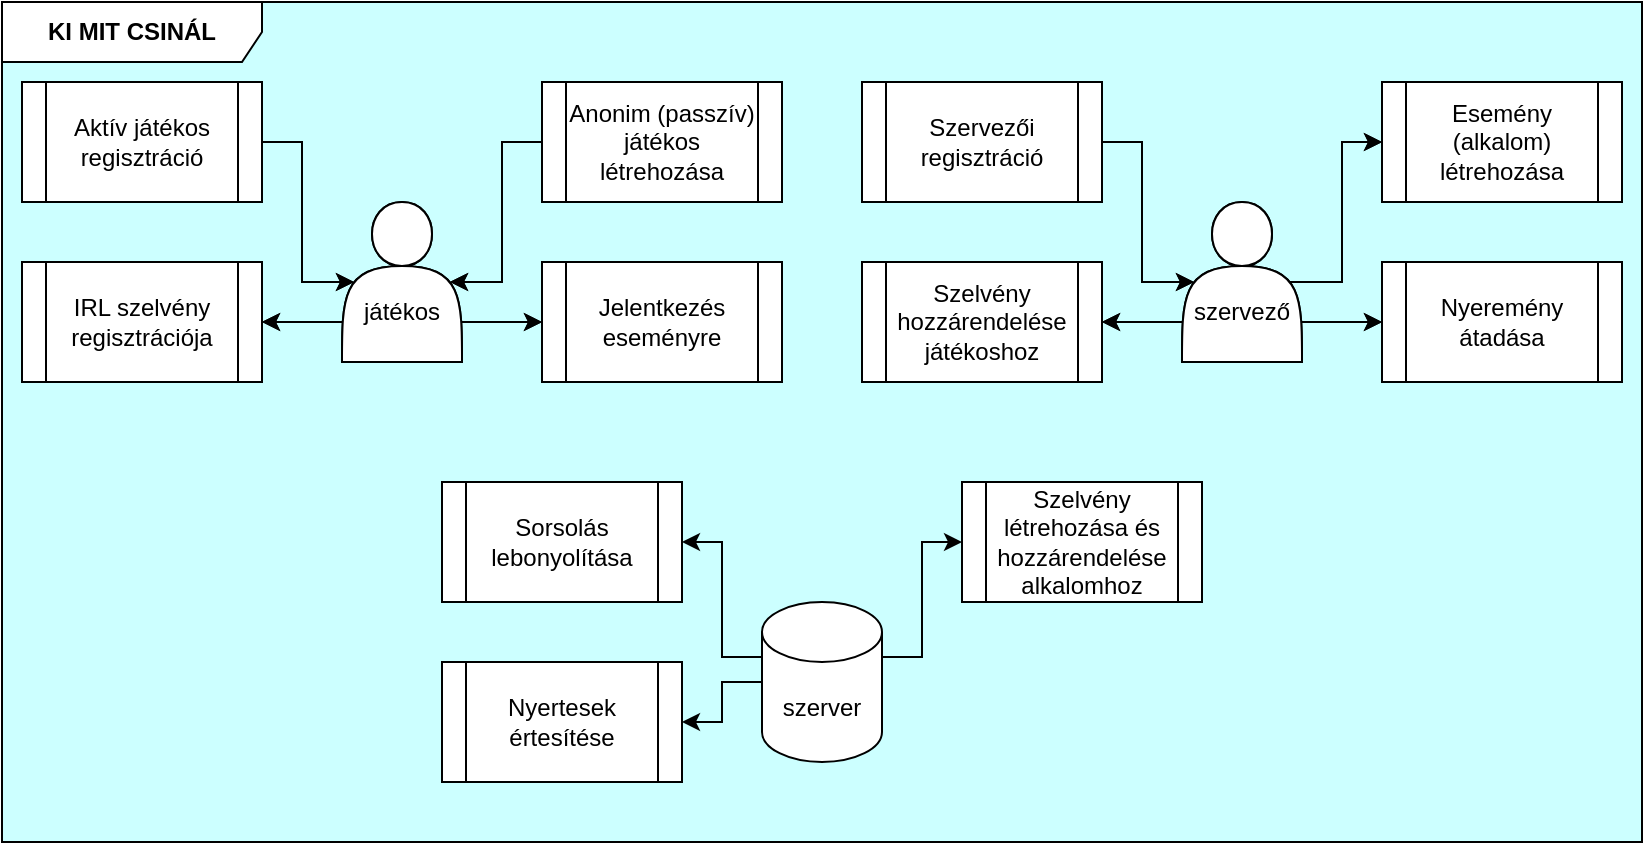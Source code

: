 <mxfile version="14.5.1" type="device" pages="3"><diagram id="Pa52Naa3DadSlXG4nbdd" name="Teljes folyamat"><mxGraphModel dx="1086" dy="806" grid="1" gridSize="10" guides="1" tooltips="1" connect="1" arrows="1" fold="1" page="1" pageScale="1" pageWidth="827" pageHeight="1169" background="none" math="0" shadow="0"><root><mxCell id="RRLvmpOe_c0isME0RtuZ-0"/><mxCell id="RRLvmpOe_c0isME0RtuZ-1" parent="RRLvmpOe_c0isME0RtuZ-0"/><mxCell id="oOJLSy2YAkEwcH70_tTQ-42" value="KI MIT CSINÁL" style="shape=umlFrame;whiteSpace=wrap;html=1;width=130;height=30;fontStyle=1;swimlaneFillColor=#CCFFFF;gradientColor=#ffffff;gradientDirection=north;" parent="RRLvmpOe_c0isME0RtuZ-1" vertex="1"><mxGeometry x="4" y="20" width="820" height="420" as="geometry"/></mxCell><mxCell id="oOJLSy2YAkEwcH70_tTQ-43" value="user" parent="RRLvmpOe_c0isME0RtuZ-0"/><mxCell id="oOJLSy2YAkEwcH70_tTQ-44" value="" style="edgeStyle=orthogonalEdgeStyle;rounded=0;orthogonalLoop=1;jettySize=auto;html=1;entryX=0.1;entryY=0.5;entryDx=0;entryDy=0;entryPerimeter=0;" parent="oOJLSy2YAkEwcH70_tTQ-43" source="oOJLSy2YAkEwcH70_tTQ-45" target="oOJLSy2YAkEwcH70_tTQ-50" edge="1"><mxGeometry relative="1" as="geometry"/></mxCell><mxCell id="oOJLSy2YAkEwcH70_tTQ-45" value="Aktív játékos regisztráció" style="shape=process;whiteSpace=wrap;html=1;backgroundOutline=1;" parent="oOJLSy2YAkEwcH70_tTQ-43" vertex="1"><mxGeometry x="14" y="60" width="120" height="60" as="geometry"/></mxCell><mxCell id="oOJLSy2YAkEwcH70_tTQ-46" value="" style="edgeStyle=orthogonalEdgeStyle;rounded=0;orthogonalLoop=1;jettySize=auto;html=1;entryX=0.9;entryY=0.5;entryDx=0;entryDy=0;entryPerimeter=0;" parent="oOJLSy2YAkEwcH70_tTQ-43" source="oOJLSy2YAkEwcH70_tTQ-47" target="oOJLSy2YAkEwcH70_tTQ-50" edge="1"><mxGeometry relative="1" as="geometry"/></mxCell><mxCell id="oOJLSy2YAkEwcH70_tTQ-47" value="Anonim (passzív) játékos létrehozása" style="shape=process;whiteSpace=wrap;html=1;backgroundOutline=1;" parent="oOJLSy2YAkEwcH70_tTQ-43" vertex="1"><mxGeometry x="274" y="60" width="120" height="60" as="geometry"/></mxCell><mxCell id="oOJLSy2YAkEwcH70_tTQ-48" value="" style="edgeStyle=orthogonalEdgeStyle;rounded=0;orthogonalLoop=1;jettySize=auto;html=1;exitX=1;exitY=0.75;exitDx=0;exitDy=0;" parent="oOJLSy2YAkEwcH70_tTQ-43" source="oOJLSy2YAkEwcH70_tTQ-50" target="oOJLSy2YAkEwcH70_tTQ-51" edge="1"><mxGeometry relative="1" as="geometry"/></mxCell><mxCell id="oOJLSy2YAkEwcH70_tTQ-49" style="edgeStyle=orthogonalEdgeStyle;rounded=0;orthogonalLoop=1;jettySize=auto;html=1;exitX=0;exitY=0.75;exitDx=0;exitDy=0;entryX=1;entryY=0.5;entryDx=0;entryDy=0;" parent="oOJLSy2YAkEwcH70_tTQ-43" source="oOJLSy2YAkEwcH70_tTQ-50" target="oOJLSy2YAkEwcH70_tTQ-52" edge="1"><mxGeometry relative="1" as="geometry"/></mxCell><mxCell id="oOJLSy2YAkEwcH70_tTQ-50" value="&lt;br&gt;&lt;br&gt;játékos" style="shape=actor;whiteSpace=wrap;html=1;" parent="oOJLSy2YAkEwcH70_tTQ-43" vertex="1"><mxGeometry x="174" y="120" width="60" height="80" as="geometry"/></mxCell><mxCell id="oOJLSy2YAkEwcH70_tTQ-51" value="Jelentkezés eseményre" style="shape=process;whiteSpace=wrap;html=1;backgroundOutline=1;" parent="oOJLSy2YAkEwcH70_tTQ-43" vertex="1"><mxGeometry x="274" y="150" width="120" height="60" as="geometry"/></mxCell><mxCell id="oOJLSy2YAkEwcH70_tTQ-52" value="IRL szelvény regisztrációja" style="shape=process;whiteSpace=wrap;html=1;backgroundOutline=1;" parent="oOJLSy2YAkEwcH70_tTQ-43" vertex="1"><mxGeometry x="14" y="150" width="120" height="60" as="geometry"/></mxCell><mxCell id="oOJLSy2YAkEwcH70_tTQ-72" value="" style="edgeStyle=orthogonalEdgeStyle;rounded=0;orthogonalLoop=1;jettySize=auto;html=1;entryX=0.1;entryY=0.5;entryDx=0;entryDy=0;entryPerimeter=0;" parent="oOJLSy2YAkEwcH70_tTQ-43" source="oOJLSy2YAkEwcH70_tTQ-73" target="oOJLSy2YAkEwcH70_tTQ-78" edge="1"><mxGeometry relative="1" as="geometry"/></mxCell><mxCell id="oOJLSy2YAkEwcH70_tTQ-73" value="Aktív játékos regisztráció" style="shape=process;whiteSpace=wrap;html=1;backgroundOutline=1;" parent="oOJLSy2YAkEwcH70_tTQ-43" vertex="1"><mxGeometry x="14" y="60" width="120" height="60" as="geometry"/></mxCell><mxCell id="oOJLSy2YAkEwcH70_tTQ-74" value="" style="edgeStyle=orthogonalEdgeStyle;rounded=0;orthogonalLoop=1;jettySize=auto;html=1;entryX=0.9;entryY=0.5;entryDx=0;entryDy=0;entryPerimeter=0;" parent="oOJLSy2YAkEwcH70_tTQ-43" source="oOJLSy2YAkEwcH70_tTQ-75" target="oOJLSy2YAkEwcH70_tTQ-78" edge="1"><mxGeometry relative="1" as="geometry"/></mxCell><mxCell id="oOJLSy2YAkEwcH70_tTQ-75" value="Anonim (passzív) játékos létrehozása" style="shape=process;whiteSpace=wrap;html=1;backgroundOutline=1;" parent="oOJLSy2YAkEwcH70_tTQ-43" vertex="1"><mxGeometry x="274" y="60" width="120" height="60" as="geometry"/></mxCell><mxCell id="oOJLSy2YAkEwcH70_tTQ-76" value="" style="edgeStyle=orthogonalEdgeStyle;rounded=0;orthogonalLoop=1;jettySize=auto;html=1;exitX=1;exitY=0.75;exitDx=0;exitDy=0;" parent="oOJLSy2YAkEwcH70_tTQ-43" source="oOJLSy2YAkEwcH70_tTQ-78" target="oOJLSy2YAkEwcH70_tTQ-79" edge="1"><mxGeometry relative="1" as="geometry"/></mxCell><mxCell id="oOJLSy2YAkEwcH70_tTQ-77" style="edgeStyle=orthogonalEdgeStyle;rounded=0;orthogonalLoop=1;jettySize=auto;html=1;exitX=0;exitY=0.75;exitDx=0;exitDy=0;entryX=1;entryY=0.5;entryDx=0;entryDy=0;" parent="oOJLSy2YAkEwcH70_tTQ-43" source="oOJLSy2YAkEwcH70_tTQ-78" target="oOJLSy2YAkEwcH70_tTQ-80" edge="1"><mxGeometry relative="1" as="geometry"/></mxCell><mxCell id="oOJLSy2YAkEwcH70_tTQ-78" value="&lt;br&gt;&lt;br&gt;játékos" style="shape=actor;whiteSpace=wrap;html=1;" parent="oOJLSy2YAkEwcH70_tTQ-43" vertex="1"><mxGeometry x="174" y="120" width="60" height="80" as="geometry"/></mxCell><mxCell id="oOJLSy2YAkEwcH70_tTQ-79" value="Jelentkezés eseményre" style="shape=process;whiteSpace=wrap;html=1;backgroundOutline=1;" parent="oOJLSy2YAkEwcH70_tTQ-43" vertex="1"><mxGeometry x="274" y="150" width="120" height="60" as="geometry"/></mxCell><mxCell id="oOJLSy2YAkEwcH70_tTQ-80" value="IRL szelvény regisztrációja" style="shape=process;whiteSpace=wrap;html=1;backgroundOutline=1;" parent="oOJLSy2YAkEwcH70_tTQ-43" vertex="1"><mxGeometry x="14" y="150" width="120" height="60" as="geometry"/></mxCell><mxCell id="oOJLSy2YAkEwcH70_tTQ-53" value="szervező" parent="RRLvmpOe_c0isME0RtuZ-0"/><mxCell id="oOJLSy2YAkEwcH70_tTQ-63" value="Esemény (alkalom) létrehozása" style="shape=process;whiteSpace=wrap;html=1;backgroundOutline=1;" parent="oOJLSy2YAkEwcH70_tTQ-53" vertex="1"><mxGeometry x="694" y="60" width="120" height="60" as="geometry"/></mxCell><mxCell id="oOJLSy2YAkEwcH70_tTQ-64" value="" style="edgeStyle=orthogonalEdgeStyle;rounded=0;orthogonalLoop=1;jettySize=auto;html=1;entryX=0.1;entryY=0.5;entryDx=0;entryDy=0;entryPerimeter=0;" parent="oOJLSy2YAkEwcH70_tTQ-53" source="oOJLSy2YAkEwcH70_tTQ-65" target="oOJLSy2YAkEwcH70_tTQ-71" edge="1"><mxGeometry relative="1" as="geometry"/></mxCell><mxCell id="oOJLSy2YAkEwcH70_tTQ-65" value="Szervezői regisztráció" style="shape=process;whiteSpace=wrap;html=1;backgroundOutline=1;" parent="oOJLSy2YAkEwcH70_tTQ-53" vertex="1"><mxGeometry x="434" y="60" width="120" height="60" as="geometry"/></mxCell><mxCell id="oOJLSy2YAkEwcH70_tTQ-66" value="Szelvény hozzárendelése játékoshoz" style="shape=process;whiteSpace=wrap;html=1;backgroundOutline=1;" parent="oOJLSy2YAkEwcH70_tTQ-53" vertex="1"><mxGeometry x="434" y="150" width="120" height="60" as="geometry"/></mxCell><mxCell id="oOJLSy2YAkEwcH70_tTQ-67" value="Nyeremény átadása" style="shape=process;whiteSpace=wrap;html=1;backgroundOutline=1;" parent="oOJLSy2YAkEwcH70_tTQ-53" vertex="1"><mxGeometry x="694" y="150" width="120" height="60" as="geometry"/></mxCell><mxCell id="oOJLSy2YAkEwcH70_tTQ-68" style="edgeStyle=orthogonalEdgeStyle;rounded=0;orthogonalLoop=1;jettySize=auto;html=1;exitX=0;exitY=0.75;exitDx=0;exitDy=0;entryX=1;entryY=0.5;entryDx=0;entryDy=0;" parent="oOJLSy2YAkEwcH70_tTQ-53" source="oOJLSy2YAkEwcH70_tTQ-71" target="oOJLSy2YAkEwcH70_tTQ-66" edge="1"><mxGeometry relative="1" as="geometry"/></mxCell><mxCell id="oOJLSy2YAkEwcH70_tTQ-69" style="edgeStyle=orthogonalEdgeStyle;rounded=0;orthogonalLoop=1;jettySize=auto;html=1;exitX=1;exitY=0.75;exitDx=0;exitDy=0;entryX=0;entryY=0.5;entryDx=0;entryDy=0;" parent="oOJLSy2YAkEwcH70_tTQ-53" source="oOJLSy2YAkEwcH70_tTQ-71" target="oOJLSy2YAkEwcH70_tTQ-67" edge="1"><mxGeometry relative="1" as="geometry"/></mxCell><mxCell id="oOJLSy2YAkEwcH70_tTQ-70" style="edgeStyle=orthogonalEdgeStyle;rounded=0;orthogonalLoop=1;jettySize=auto;html=1;exitX=0.9;exitY=0.5;exitDx=0;exitDy=0;exitPerimeter=0;entryX=0;entryY=0.5;entryDx=0;entryDy=0;" parent="oOJLSy2YAkEwcH70_tTQ-53" source="oOJLSy2YAkEwcH70_tTQ-71" target="oOJLSy2YAkEwcH70_tTQ-63" edge="1"><mxGeometry relative="1" as="geometry"/></mxCell><mxCell id="oOJLSy2YAkEwcH70_tTQ-71" value="&lt;br&gt;&lt;br&gt;szervező" style="shape=actor;whiteSpace=wrap;html=1;" parent="oOJLSy2YAkEwcH70_tTQ-53" vertex="1"><mxGeometry x="594" y="120" width="60" height="80" as="geometry"/></mxCell><mxCell id="oOJLSy2YAkEwcH70_tTQ-99" value="Esemény (alkalom) létrehozása" style="shape=process;whiteSpace=wrap;html=1;backgroundOutline=1;" parent="oOJLSy2YAkEwcH70_tTQ-53" vertex="1"><mxGeometry x="694" y="60" width="120" height="60" as="geometry"/></mxCell><mxCell id="oOJLSy2YAkEwcH70_tTQ-100" value="" style="edgeStyle=orthogonalEdgeStyle;rounded=0;orthogonalLoop=1;jettySize=auto;html=1;entryX=0.1;entryY=0.5;entryDx=0;entryDy=0;entryPerimeter=0;" parent="oOJLSy2YAkEwcH70_tTQ-53" source="oOJLSy2YAkEwcH70_tTQ-101" target="oOJLSy2YAkEwcH70_tTQ-107" edge="1"><mxGeometry relative="1" as="geometry"/></mxCell><mxCell id="oOJLSy2YAkEwcH70_tTQ-101" value="Szervezői regisztráció" style="shape=process;whiteSpace=wrap;html=1;backgroundOutline=1;" parent="oOJLSy2YAkEwcH70_tTQ-53" vertex="1"><mxGeometry x="434" y="60" width="120" height="60" as="geometry"/></mxCell><mxCell id="oOJLSy2YAkEwcH70_tTQ-102" value="Szelvény hozzárendelése játékoshoz" style="shape=process;whiteSpace=wrap;html=1;backgroundOutline=1;" parent="oOJLSy2YAkEwcH70_tTQ-53" vertex="1"><mxGeometry x="434" y="150" width="120" height="60" as="geometry"/></mxCell><mxCell id="oOJLSy2YAkEwcH70_tTQ-103" value="Nyeremény átadása" style="shape=process;whiteSpace=wrap;html=1;backgroundOutline=1;" parent="oOJLSy2YAkEwcH70_tTQ-53" vertex="1"><mxGeometry x="694" y="150" width="120" height="60" as="geometry"/></mxCell><mxCell id="oOJLSy2YAkEwcH70_tTQ-104" style="edgeStyle=orthogonalEdgeStyle;rounded=0;orthogonalLoop=1;jettySize=auto;html=1;exitX=0;exitY=0.75;exitDx=0;exitDy=0;entryX=1;entryY=0.5;entryDx=0;entryDy=0;" parent="oOJLSy2YAkEwcH70_tTQ-53" source="oOJLSy2YAkEwcH70_tTQ-107" target="oOJLSy2YAkEwcH70_tTQ-102" edge="1"><mxGeometry relative="1" as="geometry"/></mxCell><mxCell id="oOJLSy2YAkEwcH70_tTQ-105" style="edgeStyle=orthogonalEdgeStyle;rounded=0;orthogonalLoop=1;jettySize=auto;html=1;exitX=1;exitY=0.75;exitDx=0;exitDy=0;entryX=0;entryY=0.5;entryDx=0;entryDy=0;" parent="oOJLSy2YAkEwcH70_tTQ-53" source="oOJLSy2YAkEwcH70_tTQ-107" target="oOJLSy2YAkEwcH70_tTQ-103" edge="1"><mxGeometry relative="1" as="geometry"/></mxCell><mxCell id="oOJLSy2YAkEwcH70_tTQ-106" style="edgeStyle=orthogonalEdgeStyle;rounded=0;orthogonalLoop=1;jettySize=auto;html=1;exitX=0.9;exitY=0.5;exitDx=0;exitDy=0;exitPerimeter=0;entryX=0;entryY=0.5;entryDx=0;entryDy=0;" parent="oOJLSy2YAkEwcH70_tTQ-53" source="oOJLSy2YAkEwcH70_tTQ-107" target="oOJLSy2YAkEwcH70_tTQ-99" edge="1"><mxGeometry relative="1" as="geometry"/></mxCell><mxCell id="oOJLSy2YAkEwcH70_tTQ-107" value="&lt;br&gt;&lt;br&gt;szervező" style="shape=actor;whiteSpace=wrap;html=1;" parent="oOJLSy2YAkEwcH70_tTQ-53" vertex="1"><mxGeometry x="594" y="120" width="60" height="80" as="geometry"/></mxCell><mxCell id="oOJLSy2YAkEwcH70_tTQ-81" value="szerver" parent="RRLvmpOe_c0isME0RtuZ-0"/><mxCell id="oOJLSy2YAkEwcH70_tTQ-91" value="Szelvény létrehozása és hozzárendelése alkalomhoz" style="shape=process;whiteSpace=wrap;html=1;backgroundOutline=1;" parent="oOJLSy2YAkEwcH70_tTQ-81" vertex="1"><mxGeometry x="484" y="260" width="120" height="60" as="geometry"/></mxCell><mxCell id="oOJLSy2YAkEwcH70_tTQ-92" style="edgeStyle=orthogonalEdgeStyle;rounded=0;orthogonalLoop=1;jettySize=auto;html=1;exitX=0;exitY=0;exitDx=0;exitDy=27.5;exitPerimeter=0;entryX=1;entryY=0.5;entryDx=0;entryDy=0;" parent="oOJLSy2YAkEwcH70_tTQ-81" source="oOJLSy2YAkEwcH70_tTQ-96" target="oOJLSy2YAkEwcH70_tTQ-97" edge="1"><mxGeometry relative="1" as="geometry"/></mxCell><mxCell id="oOJLSy2YAkEwcH70_tTQ-93" style="edgeStyle=orthogonalEdgeStyle;rounded=0;orthogonalLoop=1;jettySize=auto;html=1;exitX=1;exitY=0;exitDx=0;exitDy=27.5;exitPerimeter=0;entryX=0;entryY=0.5;entryDx=0;entryDy=0;" parent="oOJLSy2YAkEwcH70_tTQ-81" source="oOJLSy2YAkEwcH70_tTQ-96" target="oOJLSy2YAkEwcH70_tTQ-91" edge="1"><mxGeometry relative="1" as="geometry"/></mxCell><mxCell id="oOJLSy2YAkEwcH70_tTQ-94" style="edgeStyle=orthogonalEdgeStyle;rounded=0;orthogonalLoop=1;jettySize=auto;html=1;exitX=0;exitY=0.5;exitDx=0;exitDy=0;exitPerimeter=0;entryX=1;entryY=0.5;entryDx=0;entryDy=0;" parent="oOJLSy2YAkEwcH70_tTQ-81" source="oOJLSy2YAkEwcH70_tTQ-96" target="oOJLSy2YAkEwcH70_tTQ-98" edge="1"><mxGeometry relative="1" as="geometry"/></mxCell><mxCell id="oOJLSy2YAkEwcH70_tTQ-96" value="szerver" style="shape=cylinder3;whiteSpace=wrap;html=1;boundedLbl=1;backgroundOutline=1;size=15;" parent="oOJLSy2YAkEwcH70_tTQ-81" vertex="1"><mxGeometry x="384" y="320" width="60" height="80" as="geometry"/></mxCell><mxCell id="oOJLSy2YAkEwcH70_tTQ-97" value="Sorsolás lebonyolítása" style="shape=process;whiteSpace=wrap;html=1;backgroundOutline=1;" parent="oOJLSy2YAkEwcH70_tTQ-81" vertex="1"><mxGeometry x="224" y="260" width="120" height="60" as="geometry"/></mxCell><mxCell id="oOJLSy2YAkEwcH70_tTQ-98" value="Nyertesek értesítése" style="shape=process;whiteSpace=wrap;html=1;backgroundOutline=1;" parent="oOJLSy2YAkEwcH70_tTQ-81" vertex="1"><mxGeometry x="224" y="350" width="120" height="60" as="geometry"/></mxCell></root></mxGraphModel></diagram><diagram id="CFpGu8fkGxJN1v21GUGt" name="sorsolás és nyeremény átadás"><mxGraphModel dx="2249" dy="822" grid="1" gridSize="10" guides="1" tooltips="1" connect="1" arrows="1" fold="1" page="1" pageScale="1" pageWidth="827" pageHeight="1169" background="none" math="0" shadow="0"><root><mxCell id="0"/><mxCell id="1" parent="0"/><mxCell id="yhjwpfs47GeJMK-g4s8R-1" value="VÉGE: alkalom lezárása" style="ellipse;whiteSpace=wrap;html=1;" parent="1" vertex="1"><mxGeometry x="20" y="1090" width="120" height="60" as="geometry"/></mxCell><mxCell id="yhjwpfs47GeJMK-g4s8R-34" value="nem" style="edgeStyle=orthogonalEdgeStyle;rounded=0;orthogonalLoop=1;jettySize=auto;html=1;" parent="1" source="yhjwpfs47GeJMK-g4s8R-6" target="yhjwpfs47GeJMK-g4s8R-33" edge="1"><mxGeometry relative="1" as="geometry"/></mxCell><mxCell id="yhjwpfs47GeJMK-g4s8R-97" value="igen" style="edgeStyle=orthogonalEdgeStyle;rounded=0;orthogonalLoop=1;jettySize=auto;html=1;exitX=0.5;exitY=1;exitDx=0;exitDy=0;entryX=0.5;entryY=0;entryDx=0;entryDy=0;startArrow=none;startFill=0;" parent="1" source="yhjwpfs47GeJMK-g4s8R-6" target="yhjwpfs47GeJMK-g4s8R-1" edge="1"><mxGeometry relative="1" as="geometry"/></mxCell><mxCell id="yhjwpfs47GeJMK-g4s8R-6" value="&lt;div&gt;Átvették a&lt;/div&gt;&lt;div&gt;nyereményt?&lt;/div&gt;" style="rhombus;whiteSpace=wrap;html=1;" parent="1" vertex="1"><mxGeometry x="8.5" y="970" width="143" height="70" as="geometry"/></mxCell><mxCell id="yhjwpfs47GeJMK-g4s8R-9" value="" style="edgeStyle=orthogonalEdgeStyle;rounded=0;orthogonalLoop=1;jettySize=auto;html=1;" parent="1" source="yhjwpfs47GeJMK-g4s8R-8" target="yhjwpfs47GeJMK-g4s8R-6" edge="1"><mxGeometry relative="1" as="geometry"/></mxCell><mxCell id="yhjwpfs47GeJMK-g4s8R-8" value="BE: Átadás adminisztrálása" style="shape=parallelogram;perimeter=parallelogramPerimeter;whiteSpace=wrap;html=1;fixedSize=1;" parent="1" vertex="1"><mxGeometry x="20" y="840" width="120" height="60" as="geometry"/></mxCell><mxCell id="yhjwpfs47GeJMK-g4s8R-26" value="igen" style="edgeStyle=orthogonalEdgeStyle;rounded=0;orthogonalLoop=1;jettySize=auto;html=1;" parent="1" source="yhjwpfs47GeJMK-g4s8R-11" target="yhjwpfs47GeJMK-g4s8R-25" edge="1"><mxGeometry relative="1" as="geometry"/></mxCell><mxCell id="yhjwpfs47GeJMK-g4s8R-105" value="nem" style="edgeStyle=orthogonalEdgeStyle;rounded=0;orthogonalLoop=1;jettySize=auto;html=1;exitX=0.5;exitY=1;exitDx=0;exitDy=0;entryX=1;entryY=0.5;entryDx=0;entryDy=0;startArrow=none;startFill=0;" parent="1" source="yhjwpfs47GeJMK-g4s8R-11" target="yhjwpfs47GeJMK-g4s8R-1" edge="1"><mxGeometry relative="1" as="geometry"/></mxCell><mxCell id="yhjwpfs47GeJMK-g4s8R-11" value="&lt;div&gt;Szükséges&lt;/div&gt;&lt;div&gt;új sorsolást&lt;/div&gt;&lt;div&gt;tartani?&lt;/div&gt;" style="rhombus;whiteSpace=wrap;html=1;" parent="1" vertex="1"><mxGeometry x="600" y="965" width="140" height="80" as="geometry"/></mxCell><mxCell id="yhjwpfs47GeJMK-g4s8R-22" value="igen" style="edgeStyle=orthogonalEdgeStyle;rounded=0;orthogonalLoop=1;jettySize=auto;html=1;" parent="1" source="yhjwpfs47GeJMK-g4s8R-19" target="yhjwpfs47GeJMK-g4s8R-21" edge="1"><mxGeometry relative="1" as="geometry"/></mxCell><mxCell id="yhjwpfs47GeJMK-g4s8R-100" value="nem" style="edgeStyle=orthogonalEdgeStyle;rounded=0;orthogonalLoop=1;jettySize=auto;html=1;exitX=1;exitY=0.5;exitDx=0;exitDy=0;entryX=0.5;entryY=0;entryDx=0;entryDy=0;startArrow=none;startFill=0;" parent="1" source="yhjwpfs47GeJMK-g4s8R-19" target="yhjwpfs47GeJMK-g4s8R-23" edge="1"><mxGeometry relative="1" as="geometry"/></mxCell><mxCell id="yhjwpfs47GeJMK-g4s8R-19" value="&lt;div&gt;Ismerjük a&lt;/div&gt;&lt;div&gt;nyertes adatait?&lt;/div&gt;" style="rhombus;whiteSpace=wrap;html=1;" parent="1" vertex="1"><mxGeometry x="230" y="560" width="150" height="80" as="geometry"/></mxCell><mxCell id="yhjwpfs47GeJMK-g4s8R-101" style="edgeStyle=orthogonalEdgeStyle;rounded=0;orthogonalLoop=1;jettySize=auto;html=1;exitX=0.5;exitY=1;exitDx=0;exitDy=0;entryX=0.5;entryY=0;entryDx=0;entryDy=0;startArrow=none;startFill=0;" parent="1" source="yhjwpfs47GeJMK-g4s8R-21" target="yhjwpfs47GeJMK-g4s8R-37" edge="1"><mxGeometry relative="1" as="geometry"/></mxCell><mxCell id="yhjwpfs47GeJMK-g4s8R-21" value="&lt;div&gt;KI: Nyertes&lt;/div&gt;&lt;div&gt;értesítése&lt;/div&gt;" style="shape=parallelogram;perimeter=parallelogramPerimeter;whiteSpace=wrap;html=1;fixedSize=1;" parent="1" vertex="1"><mxGeometry x="245" y="710" width="120" height="60" as="geometry"/></mxCell><mxCell id="yhjwpfs47GeJMK-g4s8R-102" style="edgeStyle=orthogonalEdgeStyle;rounded=0;orthogonalLoop=1;jettySize=auto;html=1;exitX=0.5;exitY=1;exitDx=0;exitDy=0;entryX=1;entryY=0.5;entryDx=0;entryDy=0;startArrow=none;startFill=0;" parent="1" source="yhjwpfs47GeJMK-g4s8R-23" target="yhjwpfs47GeJMK-g4s8R-37" edge="1"><mxGeometry relative="1" as="geometry"/></mxCell><mxCell id="yhjwpfs47GeJMK-g4s8R-23" value="&lt;div&gt;KI: Szervező értesítése&lt;/div&gt;&lt;div&gt;a nyertes azonosítójáról&lt;/div&gt;" style="shape=parallelogram;perimeter=parallelogramPerimeter;whiteSpace=wrap;html=1;fixedSize=1;" parent="1" vertex="1"><mxGeometry x="440" y="710" width="120" height="60" as="geometry"/></mxCell><mxCell id="yhjwpfs47GeJMK-g4s8R-114" value="" style="edgeStyle=orthogonalEdgeStyle;rounded=0;orthogonalLoop=1;jettySize=auto;html=1;startArrow=none;startFill=0;" parent="1" source="yhjwpfs47GeJMK-g4s8R-25" target="yhjwpfs47GeJMK-g4s8R-113" edge="1"><mxGeometry relative="1" as="geometry"/></mxCell><mxCell id="yhjwpfs47GeJMK-g4s8R-25" value="Korábbi nyertes kizárása az új sorsolásból" style="whiteSpace=wrap;html=1;" parent="1" vertex="1"><mxGeometry x="610" y="570" width="120" height="60" as="geometry"/></mxCell><mxCell id="yhjwpfs47GeJMK-g4s8R-41" value="nem" style="edgeStyle=orthogonalEdgeStyle;rounded=0;orthogonalLoop=1;jettySize=auto;html=1;exitX=0.5;exitY=0;exitDx=0;exitDy=0;entryX=0.5;entryY=1;entryDx=0;entryDy=0;" parent="1" source="yhjwpfs47GeJMK-g4s8R-33" target="yhjwpfs47GeJMK-g4s8R-37" edge="1"><mxGeometry relative="1" as="geometry"/></mxCell><mxCell id="yhjwpfs47GeJMK-g4s8R-104" value="igen" style="edgeStyle=orthogonalEdgeStyle;rounded=0;orthogonalLoop=1;jettySize=auto;html=1;exitX=1;exitY=0.5;exitDx=0;exitDy=0;entryX=0;entryY=0.5;entryDx=0;entryDy=0;startArrow=none;startFill=0;" parent="1" source="yhjwpfs47GeJMK-g4s8R-33" target="yhjwpfs47GeJMK-g4s8R-11" edge="1"><mxGeometry relative="1" as="geometry"/></mxCell><mxCell id="yhjwpfs47GeJMK-g4s8R-33" value="&lt;div&gt;Lejárt az&lt;/div&gt;&lt;div&gt;átvételi határidő?&lt;/div&gt;" style="rhombus;whiteSpace=wrap;html=1;" parent="1" vertex="1"><mxGeometry x="235" y="965" width="140" height="80" as="geometry"/></mxCell><mxCell id="yhjwpfs47GeJMK-g4s8R-98" style="edgeStyle=orthogonalEdgeStyle;rounded=0;orthogonalLoop=1;jettySize=auto;html=1;exitX=0;exitY=0.5;exitDx=0;exitDy=0;entryX=1;entryY=0.5;entryDx=0;entryDy=0;startArrow=none;startFill=0;" parent="1" source="yhjwpfs47GeJMK-g4s8R-37" target="yhjwpfs47GeJMK-g4s8R-8" edge="1"><mxGeometry relative="1" as="geometry"/></mxCell><mxCell id="yhjwpfs47GeJMK-g4s8R-37" value="Várakozás a nyeremény átadására" style="whiteSpace=wrap;html=1;rounded=1;glass=0;shadow=0;" parent="1" vertex="1"><mxGeometry x="245" y="840" width="120" height="60" as="geometry"/></mxCell><mxCell id="yhjwpfs47GeJMK-g4s8R-51" value="igen" style="edgeStyle=orthogonalEdgeStyle;rounded=0;orthogonalLoop=1;jettySize=auto;html=1;" parent="1" source="yhjwpfs47GeJMK-g4s8R-47" target="yhjwpfs47GeJMK-g4s8R-50" edge="1"><mxGeometry relative="1" as="geometry"/></mxCell><mxCell id="yhjwpfs47GeJMK-g4s8R-53" value="igen" style="edgeStyle=orthogonalEdgeStyle;rounded=0;orthogonalLoop=1;jettySize=auto;html=1;" parent="1" source="yhjwpfs47GeJMK-g4s8R-50" target="yhjwpfs47GeJMK-g4s8R-52" edge="1"><mxGeometry relative="1" as="geometry"/></mxCell><mxCell id="yhjwpfs47GeJMK-g4s8R-55" value="" style="edgeStyle=orthogonalEdgeStyle;rounded=0;orthogonalLoop=1;jettySize=auto;html=1;" parent="1" source="yhjwpfs47GeJMK-g4s8R-52" target="yhjwpfs47GeJMK-g4s8R-54" edge="1"><mxGeometry relative="1" as="geometry"/></mxCell><mxCell id="yhjwpfs47GeJMK-g4s8R-52" value="Soron következő szabad nyeremény kiválasztása" style="whiteSpace=wrap;html=1;" parent="1" vertex="1"><mxGeometry x="-300" y="800" width="120" height="60" as="geometry"/></mxCell><mxCell id="yhjwpfs47GeJMK-g4s8R-57" value="" style="edgeStyle=orthogonalEdgeStyle;rounded=0;orthogonalLoop=1;jettySize=auto;html=1;" parent="1" source="yhjwpfs47GeJMK-g4s8R-54" target="yhjwpfs47GeJMK-g4s8R-56" edge="1"><mxGeometry relative="1" as="geometry"/></mxCell><mxCell id="yhjwpfs47GeJMK-g4s8R-54" value="Véletlen választás a szabad tombolaszelvények közül" style="whiteSpace=wrap;html=1;" parent="1" vertex="1"><mxGeometry x="-300" y="670" width="120" height="60" as="geometry"/></mxCell><mxCell id="yhjwpfs47GeJMK-g4s8R-115" style="edgeStyle=orthogonalEdgeStyle;rounded=0;orthogonalLoop=1;jettySize=auto;html=1;exitX=0;exitY=0.5;exitDx=0;exitDy=0;entryX=0.5;entryY=0;entryDx=0;entryDy=0;startArrow=none;startFill=0;" parent="1" source="yhjwpfs47GeJMK-g4s8R-56" target="yhjwpfs47GeJMK-g4s8R-47" edge="1"><mxGeometry relative="1" as="geometry"/></mxCell><mxCell id="yhjwpfs47GeJMK-g4s8R-56" value="Szelvény és nyeremény párosítása" style="whiteSpace=wrap;html=1;" parent="1" vertex="1"><mxGeometry x="-492.5" y="670" width="120" height="60" as="geometry"/></mxCell><mxCell id="yhjwpfs47GeJMK-g4s8R-77" value="nem" style="edgeStyle=orthogonalEdgeStyle;rounded=0;orthogonalLoop=1;jettySize=auto;html=1;exitX=0.5;exitY=1;exitDx=0;exitDy=0;entryX=0;entryY=0.5;entryDx=0;entryDy=0;" parent="1" source="yhjwpfs47GeJMK-g4s8R-64" target="yhjwpfs47GeJMK-g4s8R-1" edge="1"><mxGeometry relative="1" as="geometry"/></mxCell><mxCell id="yhjwpfs47GeJMK-g4s8R-79" value="igen" style="edgeStyle=orthogonalEdgeStyle;rounded=0;orthogonalLoop=1;jettySize=auto;html=1;" parent="1" source="yhjwpfs47GeJMK-g4s8R-64" target="yhjwpfs47GeJMK-g4s8R-78" edge="1"><mxGeometry relative="1" as="geometry"/></mxCell><mxCell id="yhjwpfs47GeJMK-g4s8R-64" value="Van legalább egy nyertes?" style="rhombus;whiteSpace=wrap;html=1;" parent="1" vertex="1"><mxGeometry x="-502.5" y="965" width="140" height="80" as="geometry"/></mxCell><mxCell id="yhjwpfs47GeJMK-g4s8R-87" style="edgeStyle=orthogonalEdgeStyle;rounded=0;orthogonalLoop=1;jettySize=auto;html=1;exitX=1;exitY=0.5;exitDx=0;exitDy=0;startArrow=none;startFill=0;" parent="1" source="yhjwpfs47GeJMK-g4s8R-69" target="yhjwpfs47GeJMK-g4s8R-19" edge="1"><mxGeometry relative="1" as="geometry"/></mxCell><mxCell id="yhjwpfs47GeJMK-g4s8R-120" style="edgeStyle=orthogonalEdgeStyle;rounded=0;orthogonalLoop=1;jettySize=auto;html=1;exitX=0;exitY=0.25;exitDx=0;exitDy=0;entryX=0.5;entryY=0;entryDx=0;entryDy=0;startArrow=none;startFill=0;" parent="1" source="yhjwpfs47GeJMK-g4s8R-69" target="yhjwpfs47GeJMK-g4s8R-78" edge="1"><mxGeometry relative="1" as="geometry"/></mxCell><mxCell id="yhjwpfs47GeJMK-g4s8R-69" value="Soron következő nyertes kiválasztása" style="whiteSpace=wrap;html=1;" parent="1" vertex="1"><mxGeometry x="20" y="570" width="120" height="60" as="geometry"/></mxCell><mxCell id="yhjwpfs47GeJMK-g4s8R-119" value="igen" style="edgeStyle=orthogonalEdgeStyle;rounded=0;orthogonalLoop=1;jettySize=auto;html=1;exitX=1;exitY=0.5;exitDx=0;exitDy=0;entryX=0;entryY=0.75;entryDx=0;entryDy=0;startArrow=none;startFill=0;" parent="1" source="yhjwpfs47GeJMK-g4s8R-78" target="yhjwpfs47GeJMK-g4s8R-69" edge="1"><mxGeometry relative="1" as="geometry"/></mxCell><mxCell id="yhjwpfs47GeJMK-g4s8R-78" value="&lt;div&gt;Van még nyertes?&lt;/div&gt;&lt;div&gt;(nincs nem)&lt;br&gt;&lt;/div&gt;" style="rhombus;whiteSpace=wrap;html=1;" parent="1" vertex="1"><mxGeometry x="-200" y="965" width="140" height="80" as="geometry"/></mxCell><mxCell id="yhjwpfs47GeJMK-g4s8R-92" value="nem" style="edgeStyle=orthogonalEdgeStyle;rounded=0;orthogonalLoop=1;jettySize=auto;html=1;exitX=0.5;exitY=1;exitDx=0;exitDy=0;entryX=0.5;entryY=0;entryDx=0;entryDy=0;startArrow=none;startFill=0;" parent="1" source="yhjwpfs47GeJMK-g4s8R-50" target="yhjwpfs47GeJMK-g4s8R-64" edge="1"><mxGeometry relative="1" as="geometry"/></mxCell><mxCell id="yhjwpfs47GeJMK-g4s8R-50" value="&lt;div&gt;Van (még)&lt;/div&gt;&lt;div&gt;az alkalomhoz&lt;/div&gt;&lt;div&gt;tartozó szabad szelvény,&lt;/div&gt;&lt;div&gt;amit a sorsolából nem kizárt felhasználó&lt;/div&gt;&lt;div&gt;birtokol?&lt;/div&gt;" style="rhombus;whiteSpace=wrap;html=1;rounded=0;" parent="1" vertex="1"><mxGeometry x="-510" y="760" width="155" height="140" as="geometry"/></mxCell><mxCell id="yhjwpfs47GeJMK-g4s8R-93" value="nem" style="edgeStyle=orthogonalEdgeStyle;rounded=0;orthogonalLoop=1;jettySize=auto;html=1;exitX=0.5;exitY=1;exitDx=0;exitDy=0;entryX=0;entryY=0.5;entryDx=0;entryDy=0;startArrow=none;startFill=0;" parent="1" source="yhjwpfs47GeJMK-g4s8R-47" target="yhjwpfs47GeJMK-g4s8R-64" edge="1"><mxGeometry relative="1" as="geometry"/></mxCell><mxCell id="yhjwpfs47GeJMK-g4s8R-47" value="&lt;div&gt;Van (még)&lt;/div&gt;&lt;div&gt;az alkalomhoz&lt;/div&gt;&lt;div&gt;tartozó szabad&lt;/div&gt;&lt;div&gt;nyeremény?&lt;/div&gt;" style="rhombus;whiteSpace=wrap;html=1;" parent="1" vertex="1"><mxGeometry x="-710" y="760" width="155" height="140" as="geometry"/></mxCell><mxCell id="yhjwpfs47GeJMK-g4s8R-112" value="igen" style="edgeStyle=orthogonalEdgeStyle;rounded=0;orthogonalLoop=1;jettySize=auto;html=1;exitX=0.5;exitY=1;exitDx=0;exitDy=0;entryX=0;entryY=0.5;entryDx=0;entryDy=0;startArrow=none;startFill=0;" parent="1" source="yhjwpfs47GeJMK-g4s8R-110" target="yhjwpfs47GeJMK-g4s8R-47" edge="1"><mxGeometry relative="1" as="geometry"/></mxCell><mxCell id="yhjwpfs47GeJMK-g4s8R-110" value="Eljött a sorsolás időpontja?" style="rhombus;whiteSpace=wrap;html=1;rounded=0;shadow=0;glass=0;" parent="1" vertex="1"><mxGeometry x="-810" y="340" width="140" height="80" as="geometry"/></mxCell><mxCell id="yhjwpfs47GeJMK-g4s8R-118" style="edgeStyle=orthogonalEdgeStyle;rounded=0;orthogonalLoop=1;jettySize=auto;html=1;exitX=0;exitY=0.5;exitDx=0;exitDy=0;entryX=0.5;entryY=0;entryDx=0;entryDy=0;startArrow=none;startFill=0;" parent="1" source="yhjwpfs47GeJMK-g4s8R-113" target="yhjwpfs47GeJMK-g4s8R-47" edge="1"><mxGeometry relative="1" as="geometry"/></mxCell><mxCell id="yhjwpfs47GeJMK-g4s8R-113" value="A nyeremény és szelvény párosításának megszűntetése" style="whiteSpace=wrap;html=1;" parent="1" vertex="1"><mxGeometry x="610" y="480" width="120" height="60" as="geometry"/></mxCell></root></mxGraphModel></diagram><diagram id="hHRSJLllbDyzq0hoyPFf" name="Adatbázis"><mxGraphModel dx="1086" dy="806" grid="1" gridSize="10" guides="1" tooltips="1" connect="1" arrows="1" fold="1" page="1" pageScale="1" pageWidth="827" pageHeight="1169" math="0" shadow="0"><root><mxCell id="0jbb8wJPTTnrPj0Vmwoy-0"/><mxCell id="0jbb8wJPTTnrPj0Vmwoy-1" parent="0jbb8wJPTTnrPj0Vmwoy-0"/><mxCell id="0jbb8wJPTTnrPj0Vmwoy-12" value="USER" style="shape=table;startSize=30;container=1;collapsible=1;childLayout=tableLayout;fixedRows=1;rowLines=0;fontStyle=1;align=center;resizeLast=1;shadow=0;glass=0;fillColor=#f5f5f5;strokeColor=#666666;swimlaneFillColor=#E6E6E6;gradientColor=#b3b3b3;" parent="0jbb8wJPTTnrPj0Vmwoy-1" vertex="1"><mxGeometry x="310" y="30" width="180" height="240" as="geometry"/></mxCell><mxCell id="0jbb8wJPTTnrPj0Vmwoy-13" value="" style="shape=partialRectangle;collapsible=0;dropTarget=0;pointerEvents=0;fillColor=none;top=0;left=0;bottom=1;right=0;points=[[0,0.5],[1,0.5]];portConstraint=eastwest;" parent="0jbb8wJPTTnrPj0Vmwoy-12" vertex="1"><mxGeometry y="30" width="180" height="30" as="geometry"/></mxCell><mxCell id="0jbb8wJPTTnrPj0Vmwoy-14" value="PK" style="shape=partialRectangle;connectable=0;fillColor=none;top=0;left=0;bottom=0;right=0;fontStyle=1;overflow=hidden;" parent="0jbb8wJPTTnrPj0Vmwoy-13" vertex="1"><mxGeometry width="30" height="30" as="geometry"/></mxCell><mxCell id="0jbb8wJPTTnrPj0Vmwoy-15" value="USER_ID" style="shape=partialRectangle;connectable=0;fillColor=none;top=0;left=0;bottom=0;right=0;align=left;spacingLeft=6;fontStyle=5;overflow=hidden;" parent="0jbb8wJPTTnrPj0Vmwoy-13" vertex="1"><mxGeometry x="30" width="150" height="30" as="geometry"/></mxCell><mxCell id="0jbb8wJPTTnrPj0Vmwoy-16" value="" style="shape=partialRectangle;collapsible=0;dropTarget=0;pointerEvents=0;fillColor=none;top=0;left=0;bottom=0;right=0;points=[[0,0.5],[1,0.5]];portConstraint=eastwest;" parent="0jbb8wJPTTnrPj0Vmwoy-12" vertex="1"><mxGeometry y="60" width="180" height="30" as="geometry"/></mxCell><mxCell id="0jbb8wJPTTnrPj0Vmwoy-17" value="" style="shape=partialRectangle;connectable=0;fillColor=none;top=0;left=0;bottom=0;right=0;editable=1;overflow=hidden;" parent="0jbb8wJPTTnrPj0Vmwoy-16" vertex="1"><mxGeometry width="30" height="30" as="geometry"/></mxCell><mxCell id="0jbb8wJPTTnrPj0Vmwoy-18" value="State" style="shape=partialRectangle;connectable=0;fillColor=none;top=0;left=0;bottom=0;right=0;align=left;spacingLeft=6;overflow=hidden;" parent="0jbb8wJPTTnrPj0Vmwoy-16" vertex="1"><mxGeometry x="30" width="150" height="30" as="geometry"/></mxCell><mxCell id="0jbb8wJPTTnrPj0Vmwoy-19" value="" style="shape=partialRectangle;collapsible=0;dropTarget=0;pointerEvents=0;fillColor=none;top=0;left=0;bottom=0;right=0;points=[[0,0.5],[1,0.5]];portConstraint=eastwest;" parent="0jbb8wJPTTnrPj0Vmwoy-12" vertex="1"><mxGeometry y="90" width="180" height="30" as="geometry"/></mxCell><mxCell id="0jbb8wJPTTnrPj0Vmwoy-20" value="" style="shape=partialRectangle;connectable=0;fillColor=none;top=0;left=0;bottom=0;right=0;editable=1;overflow=hidden;" parent="0jbb8wJPTTnrPj0Vmwoy-19" vertex="1"><mxGeometry width="30" height="30" as="geometry"/></mxCell><mxCell id="0jbb8wJPTTnrPj0Vmwoy-21" value="User name" style="shape=partialRectangle;connectable=0;fillColor=none;top=0;left=0;bottom=0;right=0;align=left;spacingLeft=6;overflow=hidden;" parent="0jbb8wJPTTnrPj0Vmwoy-19" vertex="1"><mxGeometry x="30" width="150" height="30" as="geometry"/></mxCell><mxCell id="0jbb8wJPTTnrPj0Vmwoy-22" value="" style="shape=partialRectangle;collapsible=0;dropTarget=0;pointerEvents=0;fillColor=none;top=0;left=0;bottom=0;right=0;points=[[0,0.5],[1,0.5]];portConstraint=eastwest;" parent="0jbb8wJPTTnrPj0Vmwoy-12" vertex="1"><mxGeometry y="120" width="180" height="30" as="geometry"/></mxCell><mxCell id="0jbb8wJPTTnrPj0Vmwoy-23" value="" style="shape=partialRectangle;connectable=0;fillColor=none;top=0;left=0;bottom=0;right=0;editable=1;overflow=hidden;" parent="0jbb8wJPTTnrPj0Vmwoy-22" vertex="1"><mxGeometry width="30" height="30" as="geometry"/></mxCell><mxCell id="0jbb8wJPTTnrPj0Vmwoy-24" value="User e-mail" style="shape=partialRectangle;connectable=0;fillColor=none;top=0;left=0;bottom=0;right=0;align=left;spacingLeft=6;overflow=hidden;" parent="0jbb8wJPTTnrPj0Vmwoy-22" vertex="1"><mxGeometry x="30" width="150" height="30" as="geometry"/></mxCell><mxCell id="0jbb8wJPTTnrPj0Vmwoy-39" value="" style="shape=partialRectangle;collapsible=0;dropTarget=0;pointerEvents=0;fillColor=none;top=0;left=0;bottom=0;right=0;points=[[0,0.5],[1,0.5]];portConstraint=eastwest;" parent="0jbb8wJPTTnrPj0Vmwoy-12" vertex="1"><mxGeometry y="150" width="180" height="30" as="geometry"/></mxCell><mxCell id="0jbb8wJPTTnrPj0Vmwoy-40" value="" style="shape=partialRectangle;connectable=0;fillColor=none;top=0;left=0;bottom=0;right=0;editable=1;overflow=hidden;" parent="0jbb8wJPTTnrPj0Vmwoy-39" vertex="1"><mxGeometry width="30" height="30" as="geometry"/></mxCell><mxCell id="0jbb8wJPTTnrPj0Vmwoy-41" value="Password" style="shape=partialRectangle;connectable=0;fillColor=none;top=0;left=0;bottom=0;right=0;align=left;spacingLeft=6;overflow=hidden;" parent="0jbb8wJPTTnrPj0Vmwoy-39" vertex="1"><mxGeometry x="30" width="150" height="30" as="geometry"/></mxCell><mxCell id="0jbb8wJPTTnrPj0Vmwoy-42" value="" style="shape=partialRectangle;collapsible=0;dropTarget=0;pointerEvents=0;fillColor=none;top=0;left=0;bottom=0;right=0;points=[[0,0.5],[1,0.5]];portConstraint=eastwest;" parent="0jbb8wJPTTnrPj0Vmwoy-12" vertex="1"><mxGeometry y="180" width="180" height="30" as="geometry"/></mxCell><mxCell id="0jbb8wJPTTnrPj0Vmwoy-43" value="" style="shape=partialRectangle;connectable=0;fillColor=none;top=0;left=0;bottom=0;right=0;editable=1;overflow=hidden;" parent="0jbb8wJPTTnrPj0Vmwoy-42" vertex="1"><mxGeometry width="30" height="30" as="geometry"/></mxCell><mxCell id="0jbb8wJPTTnrPj0Vmwoy-44" value="Adress" style="shape=partialRectangle;connectable=0;fillColor=none;top=0;left=0;bottom=0;right=0;align=left;spacingLeft=6;overflow=hidden;" parent="0jbb8wJPTTnrPj0Vmwoy-42" vertex="1"><mxGeometry x="30" width="150" height="30" as="geometry"/></mxCell><mxCell id="0jbb8wJPTTnrPj0Vmwoy-45" value="" style="shape=partialRectangle;collapsible=0;dropTarget=0;pointerEvents=0;fillColor=none;top=0;left=0;bottom=0;right=0;points=[[0,0.5],[1,0.5]];portConstraint=eastwest;" parent="0jbb8wJPTTnrPj0Vmwoy-12" vertex="1"><mxGeometry y="210" width="180" height="30" as="geometry"/></mxCell><mxCell id="0jbb8wJPTTnrPj0Vmwoy-46" value="" style="shape=partialRectangle;connectable=0;fillColor=none;top=0;left=0;bottom=0;right=0;editable=1;overflow=hidden;" parent="0jbb8wJPTTnrPj0Vmwoy-45" vertex="1"><mxGeometry width="30" height="30" as="geometry"/></mxCell><mxCell id="0jbb8wJPTTnrPj0Vmwoy-47" value="QR-code" style="shape=partialRectangle;connectable=0;fillColor=none;top=0;left=0;bottom=0;right=0;align=left;spacingLeft=6;overflow=hidden;" parent="0jbb8wJPTTnrPj0Vmwoy-45" vertex="1"><mxGeometry x="30" width="150" height="30" as="geometry"/></mxCell><mxCell id="0jbb8wJPTTnrPj0Vmwoy-48" value="AUTHOR" style="shape=table;startSize=30;container=1;collapsible=1;childLayout=tableLayout;fixedRows=1;rowLines=0;fontStyle=1;align=center;resizeLast=1;shadow=0;glass=0;fillColor=#f5f5f5;strokeColor=#666666;swimlaneFillColor=#E6E6E6;gradientColor=#b3b3b3;" parent="0jbb8wJPTTnrPj0Vmwoy-1" vertex="1"><mxGeometry x="40" y="230" width="180" height="220" as="geometry"><mxRectangle x="40" y="230" width="80" height="30" as="alternateBounds"/></mxGeometry></mxCell><mxCell id="0jbb8wJPTTnrPj0Vmwoy-49" value="" style="shape=partialRectangle;collapsible=0;dropTarget=0;pointerEvents=0;fillColor=none;top=0;left=0;bottom=1;right=0;points=[[0,0.5],[1,0.5]];portConstraint=eastwest;" parent="0jbb8wJPTTnrPj0Vmwoy-48" vertex="1"><mxGeometry y="30" width="180" height="30" as="geometry"/></mxCell><mxCell id="0jbb8wJPTTnrPj0Vmwoy-50" value="PK" style="shape=partialRectangle;connectable=0;fillColor=none;top=0;left=0;bottom=0;right=0;fontStyle=1;overflow=hidden;" parent="0jbb8wJPTTnrPj0Vmwoy-49" vertex="1"><mxGeometry width="30" height="30" as="geometry"/></mxCell><mxCell id="0jbb8wJPTTnrPj0Vmwoy-51" value="AUTHOR_ID" style="shape=partialRectangle;connectable=0;fillColor=none;top=0;left=0;bottom=0;right=0;align=left;spacingLeft=6;fontStyle=5;overflow=hidden;" parent="0jbb8wJPTTnrPj0Vmwoy-49" vertex="1"><mxGeometry x="30" width="150" height="30" as="geometry"/></mxCell><mxCell id="0jbb8wJPTTnrPj0Vmwoy-52" value="" style="shape=partialRectangle;collapsible=0;dropTarget=0;pointerEvents=0;fillColor=none;top=0;left=0;bottom=0;right=0;points=[[0,0.5],[1,0.5]];portConstraint=eastwest;" parent="0jbb8wJPTTnrPj0Vmwoy-48" vertex="1"><mxGeometry y="60" width="180" height="30" as="geometry"/></mxCell><mxCell id="0jbb8wJPTTnrPj0Vmwoy-53" value="FK" style="shape=partialRectangle;connectable=0;fillColor=none;top=0;left=0;bottom=0;right=0;editable=1;overflow=hidden;" parent="0jbb8wJPTTnrPj0Vmwoy-52" vertex="1"><mxGeometry width="30" height="30" as="geometry"/></mxCell><mxCell id="0jbb8wJPTTnrPj0Vmwoy-54" value="userID" style="shape=partialRectangle;connectable=0;fillColor=none;top=0;left=0;bottom=0;right=0;align=left;spacingLeft=6;overflow=hidden;" parent="0jbb8wJPTTnrPj0Vmwoy-52" vertex="1"><mxGeometry x="30" width="150" height="30" as="geometry"/></mxCell><mxCell id="0jbb8wJPTTnrPj0Vmwoy-55" value="" style="shape=partialRectangle;collapsible=0;dropTarget=0;pointerEvents=0;fillColor=none;top=0;left=0;bottom=0;right=0;points=[[0,0.5],[1,0.5]];portConstraint=eastwest;" parent="0jbb8wJPTTnrPj0Vmwoy-48" vertex="1"><mxGeometry y="90" width="180" height="30" as="geometry"/></mxCell><mxCell id="0jbb8wJPTTnrPj0Vmwoy-56" value="" style="shape=partialRectangle;connectable=0;fillColor=none;top=0;left=0;bottom=0;right=0;editable=1;overflow=hidden;" parent="0jbb8wJPTTnrPj0Vmwoy-55" vertex="1"><mxGeometry width="30" height="30" as="geometry"/></mxCell><mxCell id="0jbb8wJPTTnrPj0Vmwoy-57" value="Author name" style="shape=partialRectangle;connectable=0;fillColor=none;top=0;left=0;bottom=0;right=0;align=left;spacingLeft=6;overflow=hidden;" parent="0jbb8wJPTTnrPj0Vmwoy-55" vertex="1"><mxGeometry x="30" width="150" height="30" as="geometry"/></mxCell><mxCell id="0jbb8wJPTTnrPj0Vmwoy-58" value="" style="shape=partialRectangle;collapsible=0;dropTarget=0;pointerEvents=0;fillColor=none;top=0;left=0;bottom=0;right=0;points=[[0,0.5],[1,0.5]];portConstraint=eastwest;" parent="0jbb8wJPTTnrPj0Vmwoy-48" vertex="1"><mxGeometry y="120" width="180" height="30" as="geometry"/></mxCell><mxCell id="0jbb8wJPTTnrPj0Vmwoy-59" value="" style="shape=partialRectangle;connectable=0;fillColor=none;top=0;left=0;bottom=0;right=0;editable=1;overflow=hidden;" parent="0jbb8wJPTTnrPj0Vmwoy-58" vertex="1"><mxGeometry width="30" height="30" as="geometry"/></mxCell><mxCell id="0jbb8wJPTTnrPj0Vmwoy-60" value="Author adress" style="shape=partialRectangle;connectable=0;fillColor=none;top=0;left=0;bottom=0;right=0;align=left;spacingLeft=6;overflow=hidden;" parent="0jbb8wJPTTnrPj0Vmwoy-58" vertex="1"><mxGeometry x="30" width="150" height="30" as="geometry"/></mxCell><mxCell id="0jbb8wJPTTnrPj0Vmwoy-62" value="" style="shape=partialRectangle;collapsible=0;dropTarget=0;pointerEvents=0;fillColor=none;top=0;left=0;bottom=0;right=0;points=[[0,0.5],[1,0.5]];portConstraint=eastwest;" parent="0jbb8wJPTTnrPj0Vmwoy-48" vertex="1"><mxGeometry y="150" width="180" height="30" as="geometry"/></mxCell><mxCell id="0jbb8wJPTTnrPj0Vmwoy-63" value="" style="shape=partialRectangle;connectable=0;fillColor=none;top=0;left=0;bottom=0;right=0;editable=1;overflow=hidden;" parent="0jbb8wJPTTnrPj0Vmwoy-62" vertex="1"><mxGeometry width="30" height="30" as="geometry"/></mxCell><mxCell id="0jbb8wJPTTnrPj0Vmwoy-64" value="Contact e-mail" style="shape=partialRectangle;connectable=0;fillColor=none;top=0;left=0;bottom=0;right=0;align=left;spacingLeft=6;overflow=hidden;" parent="0jbb8wJPTTnrPj0Vmwoy-62" vertex="1"><mxGeometry x="30" width="150" height="30" as="geometry"/></mxCell><mxCell id="0jbb8wJPTTnrPj0Vmwoy-65" value="" style="shape=partialRectangle;collapsible=0;dropTarget=0;pointerEvents=0;fillColor=none;top=0;left=0;bottom=0;right=0;points=[[0,0.5],[1,0.5]];portConstraint=eastwest;" parent="0jbb8wJPTTnrPj0Vmwoy-48" vertex="1"><mxGeometry y="180" width="180" height="30" as="geometry"/></mxCell><mxCell id="0jbb8wJPTTnrPj0Vmwoy-66" value="" style="shape=partialRectangle;connectable=0;fillColor=none;top=0;left=0;bottom=0;right=0;editable=1;overflow=hidden;" parent="0jbb8wJPTTnrPj0Vmwoy-65" vertex="1"><mxGeometry width="30" height="30" as="geometry"/></mxCell><mxCell id="0jbb8wJPTTnrPj0Vmwoy-67" value="Validated" style="shape=partialRectangle;connectable=0;fillColor=none;top=0;left=0;bottom=0;right=0;align=left;spacingLeft=6;overflow=hidden;" parent="0jbb8wJPTTnrPj0Vmwoy-65" vertex="1"><mxGeometry x="30" width="150" height="30" as="geometry"/></mxCell><mxCell id="0jbb8wJPTTnrPj0Vmwoy-68" value="EVENT" style="shape=table;startSize=30;container=1;collapsible=1;childLayout=tableLayout;fixedRows=1;rowLines=0;fontStyle=1;align=center;resizeLast=1;shadow=0;glass=0;fillColor=#f5f5f5;strokeColor=#666666;swimlaneFillColor=#E6E6E6;gradientColor=#b3b3b3;" parent="0jbb8wJPTTnrPj0Vmwoy-1" vertex="1"><mxGeometry x="310" y="330" width="180" height="280" as="geometry"/></mxCell><mxCell id="0jbb8wJPTTnrPj0Vmwoy-69" value="" style="shape=partialRectangle;collapsible=0;dropTarget=0;pointerEvents=0;fillColor=none;top=0;left=0;bottom=1;right=0;points=[[0,0.5],[1,0.5]];portConstraint=eastwest;" parent="0jbb8wJPTTnrPj0Vmwoy-68" vertex="1"><mxGeometry y="30" width="180" height="30" as="geometry"/></mxCell><mxCell id="0jbb8wJPTTnrPj0Vmwoy-70" value="PK" style="shape=partialRectangle;connectable=0;fillColor=none;top=0;left=0;bottom=0;right=0;fontStyle=1;overflow=hidden;" parent="0jbb8wJPTTnrPj0Vmwoy-69" vertex="1"><mxGeometry width="30" height="30" as="geometry"/></mxCell><mxCell id="0jbb8wJPTTnrPj0Vmwoy-71" value="EVENT_ID" style="shape=partialRectangle;connectable=0;fillColor=none;top=0;left=0;bottom=0;right=0;align=left;spacingLeft=6;fontStyle=5;overflow=hidden;" parent="0jbb8wJPTTnrPj0Vmwoy-69" vertex="1"><mxGeometry x="30" width="150" height="30" as="geometry"/></mxCell><mxCell id="0jbb8wJPTTnrPj0Vmwoy-72" value="" style="shape=partialRectangle;collapsible=0;dropTarget=0;pointerEvents=0;fillColor=none;top=0;left=0;bottom=0;right=0;points=[[0,0.5],[1,0.5]];portConstraint=eastwest;" parent="0jbb8wJPTTnrPj0Vmwoy-68" vertex="1"><mxGeometry y="60" width="180" height="30" as="geometry"/></mxCell><mxCell id="0jbb8wJPTTnrPj0Vmwoy-73" value="FK" style="shape=partialRectangle;connectable=0;fillColor=none;top=0;left=0;bottom=0;right=0;editable=1;overflow=hidden;" parent="0jbb8wJPTTnrPj0Vmwoy-72" vertex="1"><mxGeometry width="30" height="30" as="geometry"/></mxCell><mxCell id="0jbb8wJPTTnrPj0Vmwoy-74" value="authorID" style="shape=partialRectangle;connectable=0;fillColor=none;top=0;left=0;bottom=0;right=0;align=left;spacingLeft=6;overflow=hidden;" parent="0jbb8wJPTTnrPj0Vmwoy-72" vertex="1"><mxGeometry x="30" width="150" height="30" as="geometry"/></mxCell><mxCell id="0jbb8wJPTTnrPj0Vmwoy-75" value="" style="shape=partialRectangle;collapsible=0;dropTarget=0;pointerEvents=0;fillColor=none;top=0;left=0;bottom=0;right=0;points=[[0,0.5],[1,0.5]];portConstraint=eastwest;" parent="0jbb8wJPTTnrPj0Vmwoy-68" vertex="1"><mxGeometry y="90" width="180" height="30" as="geometry"/></mxCell><mxCell id="0jbb8wJPTTnrPj0Vmwoy-76" value="FK" style="shape=partialRectangle;connectable=0;fillColor=none;top=0;left=0;bottom=0;right=0;editable=1;overflow=hidden;" parent="0jbb8wJPTTnrPj0Vmwoy-75" vertex="1"><mxGeometry width="30" height="30" as="geometry"/></mxCell><mxCell id="0jbb8wJPTTnrPj0Vmwoy-77" value="typeID" style="shape=partialRectangle;connectable=0;fillColor=none;top=0;left=0;bottom=0;right=0;align=left;spacingLeft=6;overflow=hidden;" parent="0jbb8wJPTTnrPj0Vmwoy-75" vertex="1"><mxGeometry x="30" width="150" height="30" as="geometry"/></mxCell><mxCell id="0jbb8wJPTTnrPj0Vmwoy-78" value="" style="shape=partialRectangle;collapsible=0;dropTarget=0;pointerEvents=0;fillColor=none;top=0;left=0;bottom=0;right=0;points=[[0,0.5],[1,0.5]];portConstraint=eastwest;" parent="0jbb8wJPTTnrPj0Vmwoy-68" vertex="1"><mxGeometry y="120" width="180" height="30" as="geometry"/></mxCell><mxCell id="0jbb8wJPTTnrPj0Vmwoy-79" value="" style="shape=partialRectangle;connectable=0;fillColor=none;top=0;left=0;bottom=0;right=0;editable=1;overflow=hidden;" parent="0jbb8wJPTTnrPj0Vmwoy-78" vertex="1"><mxGeometry width="30" height="30" as="geometry"/></mxCell><mxCell id="0jbb8wJPTTnrPj0Vmwoy-80" value="Title" style="shape=partialRectangle;connectable=0;fillColor=none;top=0;left=0;bottom=0;right=0;align=left;spacingLeft=6;overflow=hidden;" parent="0jbb8wJPTTnrPj0Vmwoy-78" vertex="1"><mxGeometry x="30" width="150" height="30" as="geometry"/></mxCell><mxCell id="0jbb8wJPTTnrPj0Vmwoy-94" value="" style="shape=partialRectangle;collapsible=0;dropTarget=0;pointerEvents=0;fillColor=none;top=0;left=0;bottom=0;right=0;points=[[0,0.5],[1,0.5]];portConstraint=eastwest;" parent="0jbb8wJPTTnrPj0Vmwoy-68" vertex="1"><mxGeometry y="150" width="180" height="30" as="geometry"/></mxCell><mxCell id="0jbb8wJPTTnrPj0Vmwoy-95" value="" style="shape=partialRectangle;connectable=0;fillColor=none;top=0;left=0;bottom=0;right=0;editable=1;overflow=hidden;" parent="0jbb8wJPTTnrPj0Vmwoy-94" vertex="1"><mxGeometry width="30" height="30" as="geometry"/></mxCell><mxCell id="0jbb8wJPTTnrPj0Vmwoy-96" value="Date" style="shape=partialRectangle;connectable=0;fillColor=none;top=0;left=0;bottom=0;right=0;align=left;spacingLeft=6;overflow=hidden;" parent="0jbb8wJPTTnrPj0Vmwoy-94" vertex="1"><mxGeometry x="30" width="150" height="30" as="geometry"/></mxCell><mxCell id="0jbb8wJPTTnrPj0Vmwoy-97" value="" style="shape=partialRectangle;collapsible=0;dropTarget=0;pointerEvents=0;fillColor=none;top=0;left=0;bottom=0;right=0;points=[[0,0.5],[1,0.5]];portConstraint=eastwest;" parent="0jbb8wJPTTnrPj0Vmwoy-68" vertex="1"><mxGeometry y="180" width="180" height="30" as="geometry"/></mxCell><mxCell id="0jbb8wJPTTnrPj0Vmwoy-98" value="" style="shape=partialRectangle;connectable=0;fillColor=none;top=0;left=0;bottom=0;right=0;editable=1;overflow=hidden;" parent="0jbb8wJPTTnrPj0Vmwoy-97" vertex="1"><mxGeometry width="30" height="30" as="geometry"/></mxCell><mxCell id="0jbb8wJPTTnrPj0Vmwoy-99" value="Details" style="shape=partialRectangle;connectable=0;fillColor=none;top=0;left=0;bottom=0;right=0;align=left;spacingLeft=6;overflow=hidden;" parent="0jbb8wJPTTnrPj0Vmwoy-97" vertex="1"><mxGeometry x="30" width="150" height="30" as="geometry"/></mxCell><mxCell id="0jbb8wJPTTnrPj0Vmwoy-100" value="" style="shape=partialRectangle;collapsible=0;dropTarget=0;pointerEvents=0;fillColor=none;top=0;left=0;bottom=0;right=0;points=[[0,0.5],[1,0.5]];portConstraint=eastwest;" parent="0jbb8wJPTTnrPj0Vmwoy-68" vertex="1"><mxGeometry y="210" width="180" height="30" as="geometry"/></mxCell><mxCell id="0jbb8wJPTTnrPj0Vmwoy-101" value="" style="shape=partialRectangle;connectable=0;fillColor=none;top=0;left=0;bottom=0;right=0;editable=1;overflow=hidden;" parent="0jbb8wJPTTnrPj0Vmwoy-100" vertex="1"><mxGeometry width="30" height="30" as="geometry"/></mxCell><mxCell id="0jbb8wJPTTnrPj0Vmwoy-102" value="Link" style="shape=partialRectangle;connectable=0;fillColor=none;top=0;left=0;bottom=0;right=0;align=left;spacingLeft=6;overflow=hidden;" parent="0jbb8wJPTTnrPj0Vmwoy-100" vertex="1"><mxGeometry x="30" width="150" height="30" as="geometry"/></mxCell><mxCell id="0jbb8wJPTTnrPj0Vmwoy-103" value="" style="shape=partialRectangle;collapsible=0;dropTarget=0;pointerEvents=0;fillColor=none;top=0;left=0;bottom=0;right=0;points=[[0,0.5],[1,0.5]];portConstraint=eastwest;" parent="0jbb8wJPTTnrPj0Vmwoy-68" vertex="1"><mxGeometry y="240" width="180" height="30" as="geometry"/></mxCell><mxCell id="0jbb8wJPTTnrPj0Vmwoy-104" value="" style="shape=partialRectangle;connectable=0;fillColor=none;top=0;left=0;bottom=0;right=0;editable=1;overflow=hidden;" parent="0jbb8wJPTTnrPj0Vmwoy-103" vertex="1"><mxGeometry width="30" height="30" as="geometry"/></mxCell><mxCell id="0jbb8wJPTTnrPj0Vmwoy-105" value="Public" style="shape=partialRectangle;connectable=0;fillColor=none;top=0;left=0;bottom=0;right=0;align=left;spacingLeft=6;overflow=hidden;" parent="0jbb8wJPTTnrPj0Vmwoy-103" vertex="1"><mxGeometry x="30" width="150" height="30" as="geometry"/></mxCell><mxCell id="0jbb8wJPTTnrPj0Vmwoy-106" style="edgeStyle=orthogonalEdgeStyle;orthogonalLoop=1;jettySize=auto;html=1;exitX=0;exitY=0.5;exitDx=0;exitDy=0;" parent="0jbb8wJPTTnrPj0Vmwoy-1" source="0jbb8wJPTTnrPj0Vmwoy-72" target="0jbb8wJPTTnrPj0Vmwoy-49" edge="1"><mxGeometry relative="1" as="geometry"><Array as="points"><mxPoint x="250" y="405"/><mxPoint x="250" y="275"/></Array></mxGeometry></mxCell><mxCell id="0jbb8wJPTTnrPj0Vmwoy-108" value="EVENT TYPE" style="shape=table;startSize=30;container=1;collapsible=1;childLayout=tableLayout;fixedRows=1;rowLines=0;fontStyle=1;align=center;resizeLast=1;shadow=0;glass=0;fillColor=#f5f5f5;strokeColor=#666666;swimlaneFillColor=#E6E6E6;gradientColor=#b3b3b3;" parent="0jbb8wJPTTnrPj0Vmwoy-1" vertex="1"><mxGeometry x="40" y="480" width="180" height="130" as="geometry"/></mxCell><mxCell id="0jbb8wJPTTnrPj0Vmwoy-109" value="" style="shape=partialRectangle;collapsible=0;dropTarget=0;pointerEvents=0;fillColor=none;top=0;left=0;bottom=1;right=0;points=[[0,0.5],[1,0.5]];portConstraint=eastwest;" parent="0jbb8wJPTTnrPj0Vmwoy-108" vertex="1"><mxGeometry y="30" width="180" height="30" as="geometry"/></mxCell><mxCell id="0jbb8wJPTTnrPj0Vmwoy-110" value="PK" style="shape=partialRectangle;connectable=0;fillColor=none;top=0;left=0;bottom=0;right=0;fontStyle=1;overflow=hidden;" parent="0jbb8wJPTTnrPj0Vmwoy-109" vertex="1"><mxGeometry width="30" height="30" as="geometry"/></mxCell><mxCell id="0jbb8wJPTTnrPj0Vmwoy-111" value="EVENTTYPE_ID" style="shape=partialRectangle;connectable=0;fillColor=none;top=0;left=0;bottom=0;right=0;align=left;spacingLeft=6;fontStyle=5;overflow=hidden;" parent="0jbb8wJPTTnrPj0Vmwoy-109" vertex="1"><mxGeometry x="30" width="150" height="30" as="geometry"/></mxCell><mxCell id="0jbb8wJPTTnrPj0Vmwoy-112" value="" style="shape=partialRectangle;collapsible=0;dropTarget=0;pointerEvents=0;fillColor=none;top=0;left=0;bottom=0;right=0;points=[[0,0.5],[1,0.5]];portConstraint=eastwest;" parent="0jbb8wJPTTnrPj0Vmwoy-108" vertex="1"><mxGeometry y="60" width="180" height="30" as="geometry"/></mxCell><mxCell id="0jbb8wJPTTnrPj0Vmwoy-113" value="" style="shape=partialRectangle;connectable=0;fillColor=none;top=0;left=0;bottom=0;right=0;editable=1;overflow=hidden;" parent="0jbb8wJPTTnrPj0Vmwoy-112" vertex="1"><mxGeometry width="30" height="30" as="geometry"/></mxCell><mxCell id="0jbb8wJPTTnrPj0Vmwoy-114" value="Type" style="shape=partialRectangle;connectable=0;fillColor=none;top=0;left=0;bottom=0;right=0;align=left;spacingLeft=6;overflow=hidden;" parent="0jbb8wJPTTnrPj0Vmwoy-112" vertex="1"><mxGeometry x="30" width="150" height="30" as="geometry"/></mxCell><mxCell id="0jbb8wJPTTnrPj0Vmwoy-115" value="" style="shape=partialRectangle;collapsible=0;dropTarget=0;pointerEvents=0;fillColor=none;top=0;left=0;bottom=0;right=0;points=[[0,0.5],[1,0.5]];portConstraint=eastwest;" parent="0jbb8wJPTTnrPj0Vmwoy-108" vertex="1"><mxGeometry y="90" width="180" height="30" as="geometry"/></mxCell><mxCell id="0jbb8wJPTTnrPj0Vmwoy-116" value="" style="shape=partialRectangle;connectable=0;fillColor=none;top=0;left=0;bottom=0;right=0;editable=1;overflow=hidden;" parent="0jbb8wJPTTnrPj0Vmwoy-115" vertex="1"><mxGeometry width="30" height="30" as="geometry"/></mxCell><mxCell id="0jbb8wJPTTnrPj0Vmwoy-117" value="Description" style="shape=partialRectangle;connectable=0;fillColor=none;top=0;left=0;bottom=0;right=0;align=left;spacingLeft=6;overflow=hidden;" parent="0jbb8wJPTTnrPj0Vmwoy-115" vertex="1"><mxGeometry x="30" width="150" height="30" as="geometry"/></mxCell><mxCell id="0jbb8wJPTTnrPj0Vmwoy-137" style="edgeStyle=orthogonalEdgeStyle;orthogonalLoop=1;jettySize=auto;html=1;exitX=0;exitY=0.5;exitDx=0;exitDy=0;entryX=1;entryY=0.5;entryDx=0;entryDy=0;" parent="0jbb8wJPTTnrPj0Vmwoy-1" source="0jbb8wJPTTnrPj0Vmwoy-75" target="0jbb8wJPTTnrPj0Vmwoy-109" edge="1"><mxGeometry relative="1" as="geometry"><Array as="points"><mxPoint x="250" y="435"/><mxPoint x="250" y="525"/></Array></mxGeometry></mxCell><mxCell id="0jbb8wJPTTnrPj0Vmwoy-141" value="COUPON" style="shape=table;startSize=30;container=1;collapsible=1;childLayout=tableLayout;fixedRows=1;rowLines=0;fontStyle=1;align=center;resizeLast=1;shadow=0;glass=0;fillColor=#f5f5f5;strokeColor=#666666;swimlaneFillColor=#E6E6E6;gradientColor=#b3b3b3;" parent="0jbb8wJPTTnrPj0Vmwoy-1" vertex="1"><mxGeometry x="580" y="30" width="180" height="190" as="geometry"/></mxCell><mxCell id="0jbb8wJPTTnrPj0Vmwoy-142" value="" style="shape=partialRectangle;collapsible=0;dropTarget=0;pointerEvents=0;fillColor=none;top=0;left=0;bottom=1;right=0;points=[[0,0.5],[1,0.5]];portConstraint=eastwest;" parent="0jbb8wJPTTnrPj0Vmwoy-141" vertex="1"><mxGeometry y="30" width="180" height="30" as="geometry"/></mxCell><mxCell id="0jbb8wJPTTnrPj0Vmwoy-143" value="PK" style="shape=partialRectangle;connectable=0;fillColor=none;top=0;left=0;bottom=0;right=0;fontStyle=1;overflow=hidden;" parent="0jbb8wJPTTnrPj0Vmwoy-142" vertex="1"><mxGeometry width="30" height="30" as="geometry"/></mxCell><mxCell id="0jbb8wJPTTnrPj0Vmwoy-144" value="COUPON_ID" style="shape=partialRectangle;connectable=0;fillColor=none;top=0;left=0;bottom=0;right=0;align=left;spacingLeft=6;fontStyle=5;overflow=hidden;" parent="0jbb8wJPTTnrPj0Vmwoy-142" vertex="1"><mxGeometry x="30" width="150" height="30" as="geometry"/></mxCell><mxCell id="0jbb8wJPTTnrPj0Vmwoy-145" value="" style="shape=partialRectangle;collapsible=0;dropTarget=0;pointerEvents=0;fillColor=none;top=0;left=0;bottom=0;right=0;points=[[0,0.5],[1,0.5]];portConstraint=eastwest;" parent="0jbb8wJPTTnrPj0Vmwoy-141" vertex="1"><mxGeometry y="60" width="180" height="30" as="geometry"/></mxCell><mxCell id="0jbb8wJPTTnrPj0Vmwoy-146" value="FK" style="shape=partialRectangle;connectable=0;fillColor=none;top=0;left=0;bottom=0;right=0;editable=1;overflow=hidden;" parent="0jbb8wJPTTnrPj0Vmwoy-145" vertex="1"><mxGeometry width="30" height="30" as="geometry"/></mxCell><mxCell id="0jbb8wJPTTnrPj0Vmwoy-147" value="eventID" style="shape=partialRectangle;connectable=0;fillColor=none;top=0;left=0;bottom=0;right=0;align=left;spacingLeft=6;overflow=hidden;" parent="0jbb8wJPTTnrPj0Vmwoy-145" vertex="1"><mxGeometry x="30" width="150" height="30" as="geometry"/></mxCell><mxCell id="0jbb8wJPTTnrPj0Vmwoy-148" value="" style="shape=partialRectangle;collapsible=0;dropTarget=0;pointerEvents=0;fillColor=none;top=0;left=0;bottom=0;right=0;points=[[0,0.5],[1,0.5]];portConstraint=eastwest;" parent="0jbb8wJPTTnrPj0Vmwoy-141" vertex="1"><mxGeometry y="90" width="180" height="30" as="geometry"/></mxCell><mxCell id="0jbb8wJPTTnrPj0Vmwoy-149" value="FK" style="shape=partialRectangle;connectable=0;fillColor=none;top=0;left=0;bottom=0;right=0;editable=1;overflow=hidden;" parent="0jbb8wJPTTnrPj0Vmwoy-148" vertex="1"><mxGeometry width="30" height="30" as="geometry"/></mxCell><mxCell id="0jbb8wJPTTnrPj0Vmwoy-150" value="userID" style="shape=partialRectangle;connectable=0;fillColor=none;top=0;left=0;bottom=0;right=0;align=left;spacingLeft=6;overflow=hidden;" parent="0jbb8wJPTTnrPj0Vmwoy-148" vertex="1"><mxGeometry x="30" width="150" height="30" as="geometry"/></mxCell><mxCell id="0jbb8wJPTTnrPj0Vmwoy-151" value="" style="shape=partialRectangle;collapsible=0;dropTarget=0;pointerEvents=0;fillColor=none;top=0;left=0;bottom=0;right=0;points=[[0,0.5],[1,0.5]];portConstraint=eastwest;" parent="0jbb8wJPTTnrPj0Vmwoy-141" vertex="1"><mxGeometry y="120" width="180" height="30" as="geometry"/></mxCell><mxCell id="0jbb8wJPTTnrPj0Vmwoy-152" value="" style="shape=partialRectangle;connectable=0;fillColor=none;top=0;left=0;bottom=0;right=0;editable=1;overflow=hidden;" parent="0jbb8wJPTTnrPj0Vmwoy-151" vertex="1"><mxGeometry width="30" height="30" as="geometry"/></mxCell><mxCell id="0jbb8wJPTTnrPj0Vmwoy-153" value="Serial numer" style="shape=partialRectangle;connectable=0;fillColor=none;top=0;left=0;bottom=0;right=0;align=left;spacingLeft=6;overflow=hidden;" parent="0jbb8wJPTTnrPj0Vmwoy-151" vertex="1"><mxGeometry x="30" width="150" height="30" as="geometry"/></mxCell><mxCell id="0jbb8wJPTTnrPj0Vmwoy-154" value="" style="shape=partialRectangle;collapsible=0;dropTarget=0;pointerEvents=0;fillColor=none;top=0;left=0;bottom=0;right=0;points=[[0,0.5],[1,0.5]];portConstraint=eastwest;" parent="0jbb8wJPTTnrPj0Vmwoy-141" vertex="1"><mxGeometry y="150" width="180" height="30" as="geometry"/></mxCell><mxCell id="0jbb8wJPTTnrPj0Vmwoy-155" value="" style="shape=partialRectangle;connectable=0;fillColor=none;top=0;left=0;bottom=0;right=0;editable=1;overflow=hidden;" parent="0jbb8wJPTTnrPj0Vmwoy-154" vertex="1"><mxGeometry width="30" height="30" as="geometry"/></mxCell><mxCell id="0jbb8wJPTTnrPj0Vmwoy-156" value="Purchase price" style="shape=partialRectangle;connectable=0;fillColor=none;top=0;left=0;bottom=0;right=0;align=left;spacingLeft=6;overflow=hidden;" parent="0jbb8wJPTTnrPj0Vmwoy-154" vertex="1"><mxGeometry x="30" width="150" height="30" as="geometry"/></mxCell><mxCell id="0jbb8wJPTTnrPj0Vmwoy-157" style="edgeStyle=orthogonalEdgeStyle;orthogonalLoop=1;jettySize=auto;html=1;exitX=0;exitY=0.5;exitDx=0;exitDy=0;entryX=1;entryY=0.5;entryDx=0;entryDy=0;" parent="0jbb8wJPTTnrPj0Vmwoy-1" source="0jbb8wJPTTnrPj0Vmwoy-145" target="0jbb8wJPTTnrPj0Vmwoy-69" edge="1"><mxGeometry relative="1" as="geometry"><Array as="points"><mxPoint x="550" y="105"/><mxPoint x="550" y="375"/></Array></mxGeometry></mxCell><mxCell id="0jbb8wJPTTnrPj0Vmwoy-158" style="edgeStyle=orthogonalEdgeStyle;orthogonalLoop=1;jettySize=auto;html=1;exitX=1;exitY=0.5;exitDx=0;exitDy=0;entryX=0;entryY=0.5;entryDx=0;entryDy=0;" parent="0jbb8wJPTTnrPj0Vmwoy-1" source="0jbb8wJPTTnrPj0Vmwoy-52" target="0jbb8wJPTTnrPj0Vmwoy-13" edge="1"><mxGeometry relative="1" as="geometry"><Array as="points"><mxPoint x="280" y="305"/><mxPoint x="280" y="75"/></Array></mxGeometry></mxCell><mxCell id="0jbb8wJPTTnrPj0Vmwoy-159" style="edgeStyle=orthogonalEdgeStyle;orthogonalLoop=1;jettySize=auto;html=1;exitX=0;exitY=0.5;exitDx=0;exitDy=0;entryX=1;entryY=0.5;entryDx=0;entryDy=0;" parent="0jbb8wJPTTnrPj0Vmwoy-1" source="0jbb8wJPTTnrPj0Vmwoy-148" target="0jbb8wJPTTnrPj0Vmwoy-13" edge="1"><mxGeometry relative="1" as="geometry"><Array as="points"><mxPoint x="520" y="135"/><mxPoint x="520" y="75"/></Array></mxGeometry></mxCell><mxCell id="0jbb8wJPTTnrPj0Vmwoy-160" value="PRIZE" style="shape=table;startSize=30;container=1;collapsible=1;childLayout=tableLayout;fixedRows=1;rowLines=0;fontStyle=1;align=center;resizeLast=1;shadow=0;glass=0;fillColor=#f5f5f5;strokeColor=#666666;swimlaneFillColor=#E6E6E6;gradientColor=#b3b3b3;" parent="0jbb8wJPTTnrPj0Vmwoy-1" vertex="1"><mxGeometry x="580" y="360" width="180" height="250" as="geometry"/></mxCell><mxCell id="0jbb8wJPTTnrPj0Vmwoy-161" value="" style="shape=partialRectangle;collapsible=0;dropTarget=0;pointerEvents=0;fillColor=none;top=0;left=0;bottom=1;right=0;points=[[0,0.5],[1,0.5]];portConstraint=eastwest;" parent="0jbb8wJPTTnrPj0Vmwoy-160" vertex="1"><mxGeometry y="30" width="180" height="30" as="geometry"/></mxCell><mxCell id="0jbb8wJPTTnrPj0Vmwoy-162" value="PK" style="shape=partialRectangle;connectable=0;fillColor=none;top=0;left=0;bottom=0;right=0;fontStyle=1;overflow=hidden;" parent="0jbb8wJPTTnrPj0Vmwoy-161" vertex="1"><mxGeometry width="30" height="30" as="geometry"/></mxCell><mxCell id="0jbb8wJPTTnrPj0Vmwoy-163" value="PRIZE_ID" style="shape=partialRectangle;connectable=0;fillColor=none;top=0;left=0;bottom=0;right=0;align=left;spacingLeft=6;fontStyle=5;overflow=hidden;" parent="0jbb8wJPTTnrPj0Vmwoy-161" vertex="1"><mxGeometry x="30" width="150" height="30" as="geometry"/></mxCell><mxCell id="0jbb8wJPTTnrPj0Vmwoy-164" value="" style="shape=partialRectangle;collapsible=0;dropTarget=0;pointerEvents=0;fillColor=none;top=0;left=0;bottom=0;right=0;points=[[0,0.5],[1,0.5]];portConstraint=eastwest;" parent="0jbb8wJPTTnrPj0Vmwoy-160" vertex="1"><mxGeometry y="60" width="180" height="30" as="geometry"/></mxCell><mxCell id="0jbb8wJPTTnrPj0Vmwoy-165" value="FK" style="shape=partialRectangle;connectable=0;fillColor=none;top=0;left=0;bottom=0;right=0;editable=1;overflow=hidden;" parent="0jbb8wJPTTnrPj0Vmwoy-164" vertex="1"><mxGeometry width="30" height="30" as="geometry"/></mxCell><mxCell id="0jbb8wJPTTnrPj0Vmwoy-166" value="eventID" style="shape=partialRectangle;connectable=0;fillColor=none;top=0;left=0;bottom=0;right=0;align=left;spacingLeft=6;overflow=hidden;" parent="0jbb8wJPTTnrPj0Vmwoy-164" vertex="1"><mxGeometry x="30" width="150" height="30" as="geometry"/></mxCell><mxCell id="0jbb8wJPTTnrPj0Vmwoy-167" value="" style="shape=partialRectangle;collapsible=0;dropTarget=0;pointerEvents=0;fillColor=none;top=0;left=0;bottom=0;right=0;points=[[0,0.5],[1,0.5]];portConstraint=eastwest;" parent="0jbb8wJPTTnrPj0Vmwoy-160" vertex="1"><mxGeometry y="90" width="180" height="30" as="geometry"/></mxCell><mxCell id="0jbb8wJPTTnrPj0Vmwoy-168" value="" style="shape=partialRectangle;connectable=0;fillColor=none;top=0;left=0;bottom=0;right=0;editable=1;overflow=hidden;" parent="0jbb8wJPTTnrPj0Vmwoy-167" vertex="1"><mxGeometry width="30" height="30" as="geometry"/></mxCell><mxCell id="0jbb8wJPTTnrPj0Vmwoy-169" value="couponID" style="shape=partialRectangle;connectable=0;fillColor=none;top=0;left=0;bottom=0;right=0;align=left;spacingLeft=6;overflow=hidden;" parent="0jbb8wJPTTnrPj0Vmwoy-167" vertex="1"><mxGeometry x="30" width="150" height="30" as="geometry"/></mxCell><mxCell id="0jbb8wJPTTnrPj0Vmwoy-170" value="" style="shape=partialRectangle;collapsible=0;dropTarget=0;pointerEvents=0;fillColor=none;top=0;left=0;bottom=0;right=0;points=[[0,0.5],[1,0.5]];portConstraint=eastwest;" parent="0jbb8wJPTTnrPj0Vmwoy-160" vertex="1"><mxGeometry y="120" width="180" height="30" as="geometry"/></mxCell><mxCell id="0jbb8wJPTTnrPj0Vmwoy-171" value="" style="shape=partialRectangle;connectable=0;fillColor=none;top=0;left=0;bottom=0;right=0;editable=1;overflow=hidden;" parent="0jbb8wJPTTnrPj0Vmwoy-170" vertex="1"><mxGeometry width="30" height="30" as="geometry"/></mxCell><mxCell id="0jbb8wJPTTnrPj0Vmwoy-172" value="Prize name" style="shape=partialRectangle;connectable=0;fillColor=none;top=0;left=0;bottom=0;right=0;align=left;spacingLeft=6;overflow=hidden;" parent="0jbb8wJPTTnrPj0Vmwoy-170" vertex="1"><mxGeometry x="30" width="150" height="30" as="geometry"/></mxCell><mxCell id="0jbb8wJPTTnrPj0Vmwoy-173" value="" style="shape=partialRectangle;collapsible=0;dropTarget=0;pointerEvents=0;fillColor=none;top=0;left=0;bottom=0;right=0;points=[[0,0.5],[1,0.5]];portConstraint=eastwest;" parent="0jbb8wJPTTnrPj0Vmwoy-160" vertex="1"><mxGeometry y="150" width="180" height="30" as="geometry"/></mxCell><mxCell id="0jbb8wJPTTnrPj0Vmwoy-174" value="" style="shape=partialRectangle;connectable=0;fillColor=none;top=0;left=0;bottom=0;right=0;editable=1;overflow=hidden;" parent="0jbb8wJPTTnrPj0Vmwoy-173" vertex="1"><mxGeometry width="30" height="30" as="geometry"/></mxCell><mxCell id="0jbb8wJPTTnrPj0Vmwoy-175" value="Prize description" style="shape=partialRectangle;connectable=0;fillColor=none;top=0;left=0;bottom=0;right=0;align=left;spacingLeft=6;overflow=hidden;" parent="0jbb8wJPTTnrPj0Vmwoy-173" vertex="1"><mxGeometry x="30" width="150" height="30" as="geometry"/></mxCell><mxCell id="0jbb8wJPTTnrPj0Vmwoy-176" value="" style="shape=partialRectangle;collapsible=0;dropTarget=0;pointerEvents=0;fillColor=none;top=0;left=0;bottom=0;right=0;points=[[0,0.5],[1,0.5]];portConstraint=eastwest;" parent="0jbb8wJPTTnrPj0Vmwoy-160" vertex="1"><mxGeometry y="180" width="180" height="30" as="geometry"/></mxCell><mxCell id="0jbb8wJPTTnrPj0Vmwoy-177" value="" style="shape=partialRectangle;connectable=0;fillColor=none;top=0;left=0;bottom=0;right=0;editable=1;overflow=hidden;" parent="0jbb8wJPTTnrPj0Vmwoy-176" vertex="1"><mxGeometry width="30" height="30" as="geometry"/></mxCell><mxCell id="0jbb8wJPTTnrPj0Vmwoy-178" value="Value" style="shape=partialRectangle;connectable=0;fillColor=none;top=0;left=0;bottom=0;right=0;align=left;spacingLeft=6;overflow=hidden;" parent="0jbb8wJPTTnrPj0Vmwoy-176" vertex="1"><mxGeometry x="30" width="150" height="30" as="geometry"/></mxCell><mxCell id="0jbb8wJPTTnrPj0Vmwoy-179" value="" style="shape=partialRectangle;collapsible=0;dropTarget=0;pointerEvents=0;fillColor=none;top=0;left=0;bottom=0;right=0;points=[[0,0.5],[1,0.5]];portConstraint=eastwest;" parent="0jbb8wJPTTnrPj0Vmwoy-160" vertex="1"><mxGeometry y="210" width="180" height="30" as="geometry"/></mxCell><mxCell id="0jbb8wJPTTnrPj0Vmwoy-180" value="" style="shape=partialRectangle;connectable=0;fillColor=none;top=0;left=0;bottom=0;right=0;editable=1;overflow=hidden;" parent="0jbb8wJPTTnrPj0Vmwoy-179" vertex="1"><mxGeometry width="30" height="30" as="geometry"/></mxCell><mxCell id="0jbb8wJPTTnrPj0Vmwoy-181" value="Link to prize" style="shape=partialRectangle;connectable=0;fillColor=none;top=0;left=0;bottom=0;right=0;align=left;spacingLeft=6;overflow=hidden;" parent="0jbb8wJPTTnrPj0Vmwoy-179" vertex="1"><mxGeometry x="30" width="150" height="30" as="geometry"/></mxCell><mxCell id="0jbb8wJPTTnrPj0Vmwoy-182" style="edgeStyle=orthogonalEdgeStyle;orthogonalLoop=1;jettySize=auto;html=1;exitX=0;exitY=0.5;exitDx=0;exitDy=0;entryX=1;entryY=0.5;entryDx=0;entryDy=0;" parent="0jbb8wJPTTnrPj0Vmwoy-1" source="0jbb8wJPTTnrPj0Vmwoy-164" target="0jbb8wJPTTnrPj0Vmwoy-69" edge="1"><mxGeometry relative="1" as="geometry"><Array as="points"><mxPoint x="520" y="435"/><mxPoint x="520" y="375"/></Array></mxGeometry></mxCell></root></mxGraphModel></diagram></mxfile>